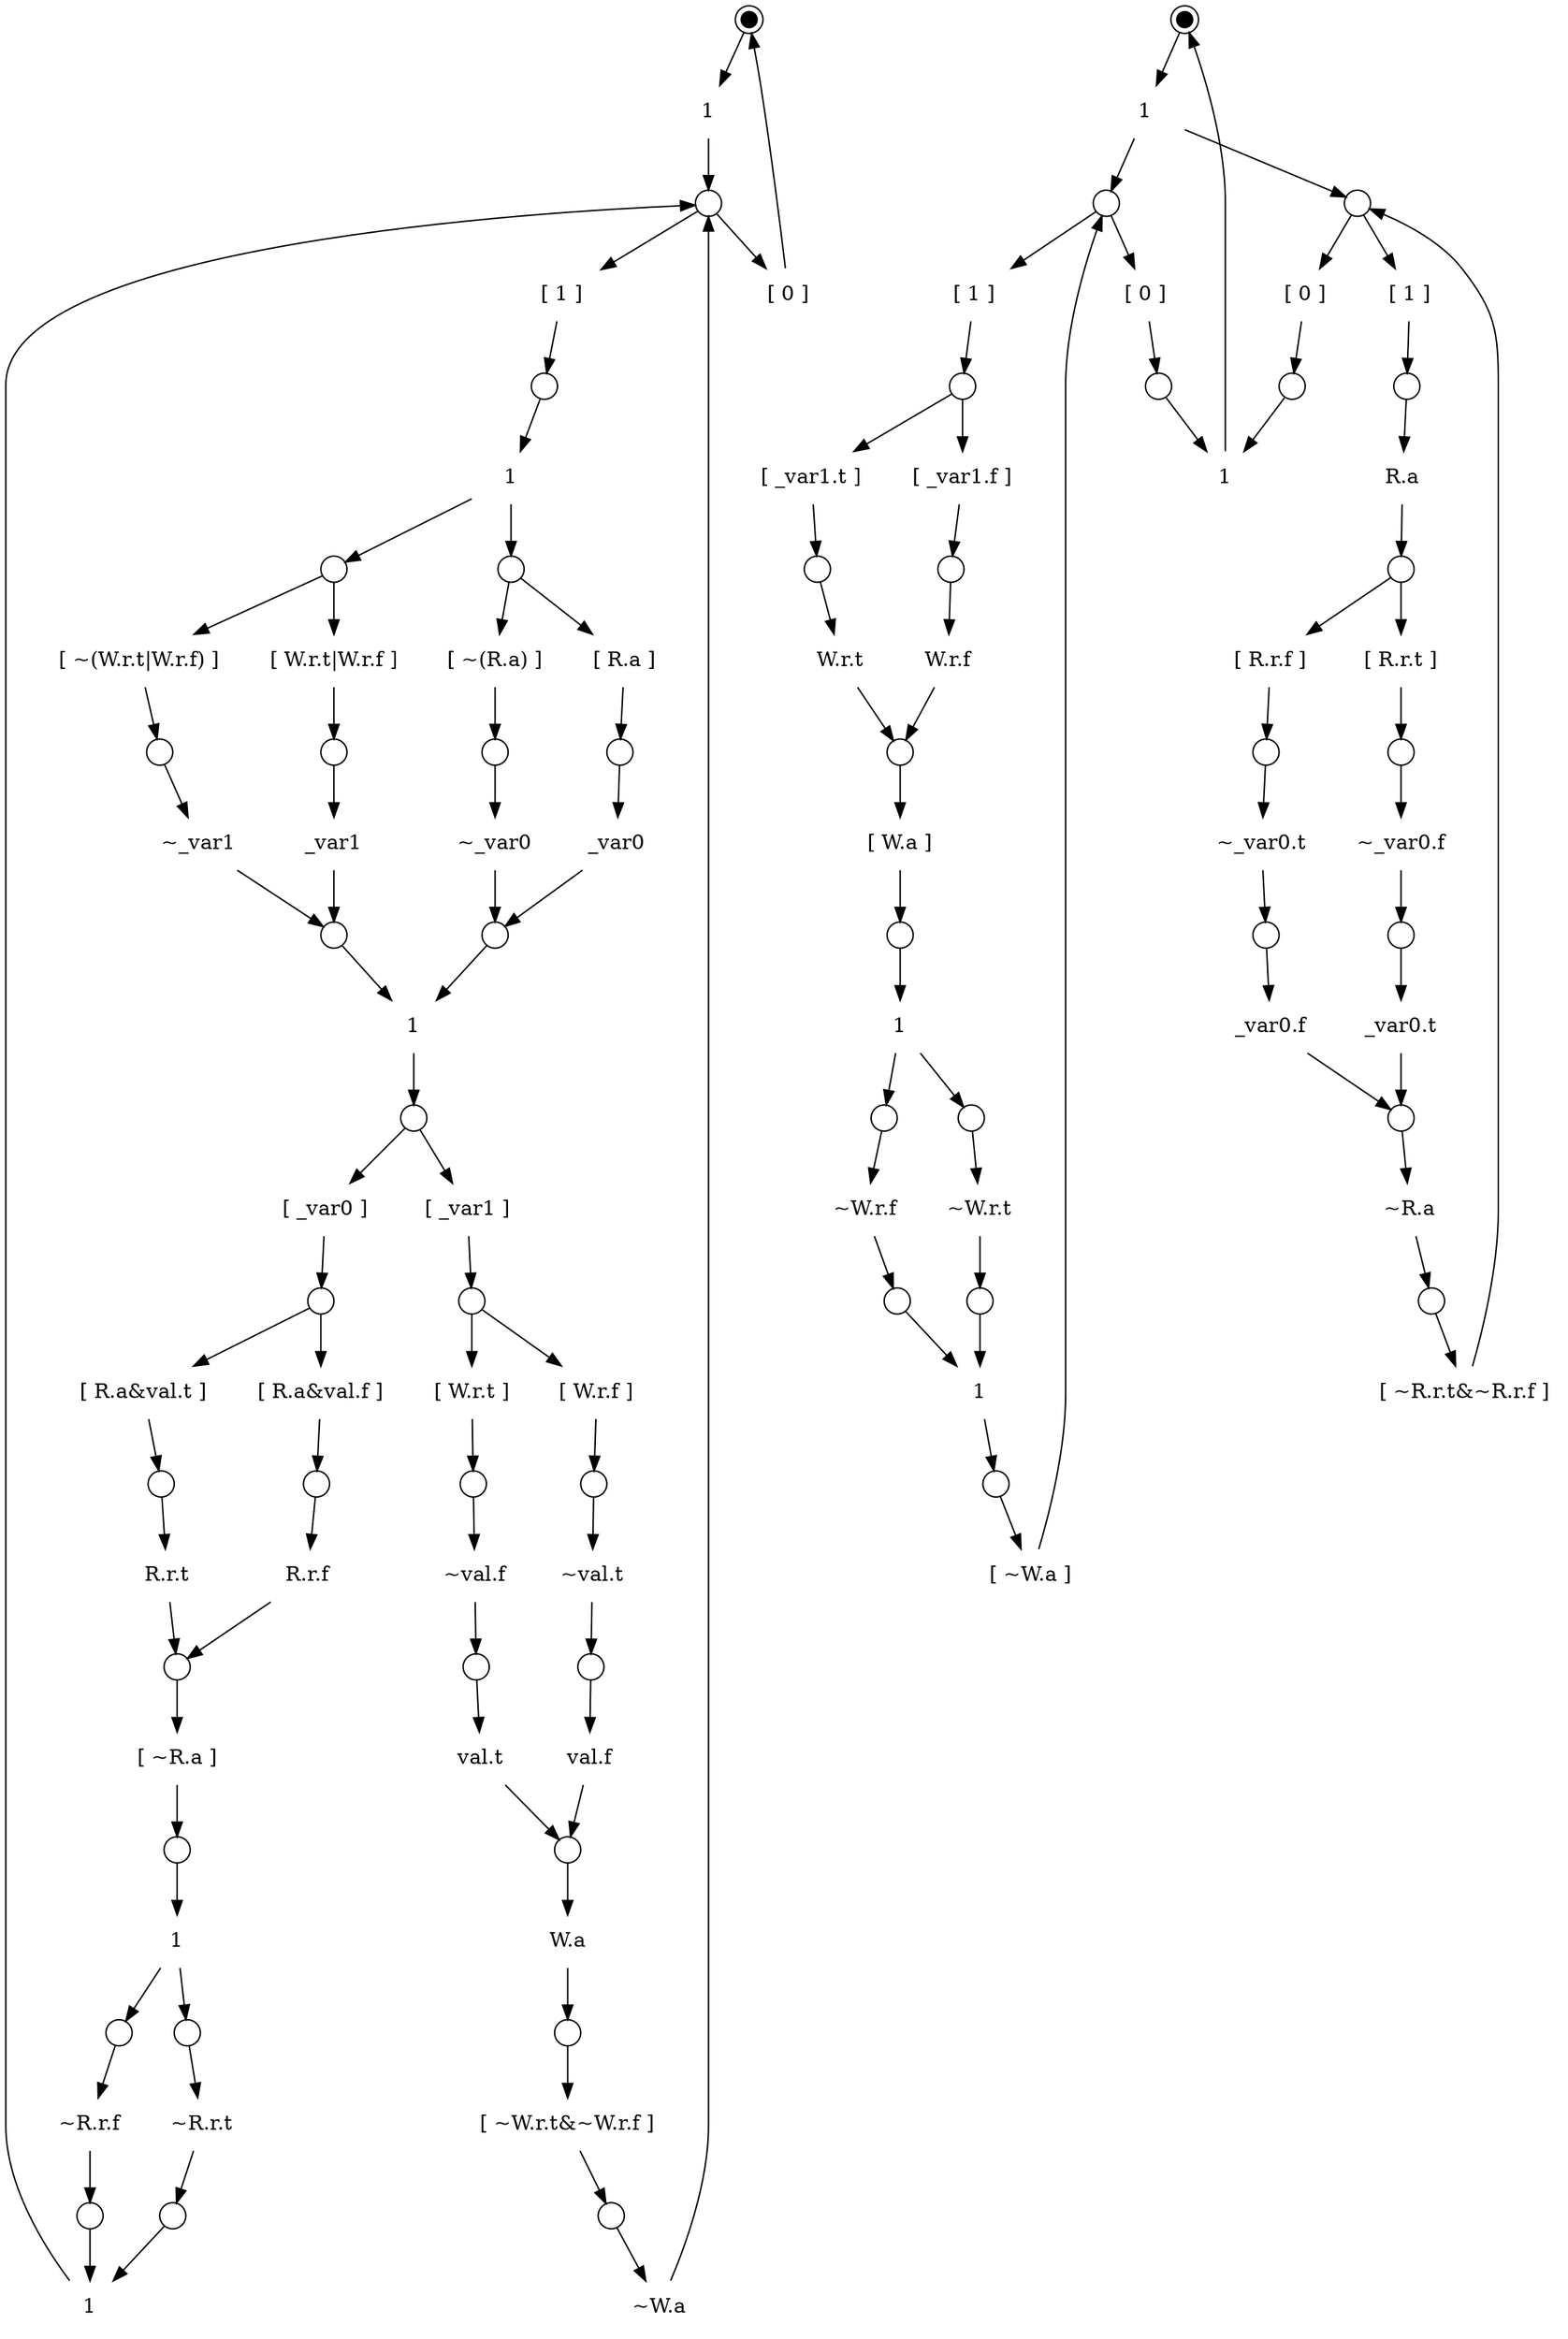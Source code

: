 digraph model
{
	subgraph reg1b
	{
		graph["label"="" "variables"="R.r.t,R.r.f,R.a,W.r.t,W.r.f,W.a,val.t,val.f,_var0,_var1" "type"="local" "elaborate"="true" "reset"="~R.r.t&~R.r.f&~R.a&~W.r.t&~W.r.f&~W.a&~val.t&~val.f"];
		S0["shape"="circle" "width"="0.15" "peripheries"="2" "style"="filled" "fillcolor"="#000000" "label"=""];
		T0["shape"="plaintext" "label"="1"];
		S0->T0;
		S1["shape"="circle" "width"="0.25" "label"=""];
		T0->S1;
		T1["shape"="plaintext" "label"="[ 1 ]"];
		S1->T1;
		S2["shape"="circle" "width"="0.25" "label"=""];
		T1->S2;
		T2["shape"="plaintext" "label"="1"];
		S2->T2;
		S3["shape"="circle" "width"="0.25" "label"=""];
		T2->S3;
		T3["shape"="plaintext" "label"="[ R.a ]"];
		S3->T3;
		S4["shape"="circle" "width"="0.25" "label"=""];
		T3->S4;
		T4["shape"="plaintext" "label"="_var0"];
		S4->T4;
		T5["shape"="plaintext" "label"="[ ~(R.a) ]"];
		S3->T5;
		S5["shape"="circle" "width"="0.25" "label"=""];
		T5->S5;
		T6["shape"="plaintext" "label"="~_var0"];
		S5->T6;
		S6["shape"="circle" "width"="0.25" "label"=""];
		T4->S6;
		T6->S6;
		S7["shape"="circle" "width"="0.25" "label"=""];
		T2->S7;
		T7["shape"="plaintext" "label"="[ W.r.t|W.r.f ]"];
		S7->T7;
		S8["shape"="circle" "width"="0.25" "label"=""];
		T7->S8;
		T8["shape"="plaintext" "label"="_var1"];
		S8->T8;
		T9["shape"="plaintext" "label"="[ ~(W.r.t|W.r.f) ]"];
		S7->T9;
		S9["shape"="circle" "width"="0.25" "label"=""];
		T9->S9;
		T10["shape"="plaintext" "label"="~_var1"];
		S9->T10;
		S10["shape"="circle" "width"="0.25" "label"=""];
		T8->S10;
		T10->S10;
		T11["shape"="plaintext" "label"="1"];
		S6->T11;
		S10->T11;
		S11["shape"="circle" "width"="0.25" "label"=""];
		T11->S11;
		T12["shape"="plaintext" "label"="[ _var0 ]"];
		S11->T12;
		S12["shape"="circle" "width"="0.25" "label"=""];
		T12->S12;
		T13["shape"="plaintext" "label"="[ R.a&val.t ]"];
		S12->T13;
		S13["shape"="circle" "width"="0.25" "label"=""];
		T13->S13;
		T14["shape"="plaintext" "label"="R.r.t"];
		S13->T14;
		T15["shape"="plaintext" "label"="[ R.a&val.f ]"];
		S12->T15;
		S14["shape"="circle" "width"="0.25" "label"=""];
		T15->S14;
		T16["shape"="plaintext" "label"="R.r.f"];
		S14->T16;
		S15["shape"="circle" "width"="0.25" "label"=""];
		T14->S15;
		T16->S15;
		T17["shape"="plaintext" "label"="[ ~R.a ]"];
		S15->T17;
		S16["shape"="circle" "width"="0.25" "label"=""];
		T17->S16;
		T18["shape"="plaintext" "label"="1"];
		S16->T18;
		S17["shape"="circle" "width"="0.25" "label"=""];
		T18->S17;
		T19["shape"="plaintext" "label"="~R.r.t"];
		S17->T19;
		S18["shape"="circle" "width"="0.25" "label"=""];
		T19->S18;
		S19["shape"="circle" "width"="0.25" "label"=""];
		T18->S19;
		T20["shape"="plaintext" "label"="~R.r.f"];
		S19->T20;
		S20["shape"="circle" "width"="0.25" "label"=""];
		T20->S20;
		T21["shape"="plaintext" "label"="1"];
		S18->T21;
		S20->T21;
		T22["shape"="plaintext" "label"="[ _var1 ]"];
		S11->T22;
		S21["shape"="circle" "width"="0.25" "label"=""];
		T22->S21;
		T23["shape"="plaintext" "label"="[ W.r.t ]"];
		S21->T23;
		S22["shape"="circle" "width"="0.25" "label"=""];
		T23->S22;
		T24["shape"="plaintext" "label"="~val.f"];
		S22->T24;
		S23["shape"="circle" "width"="0.25" "label"=""];
		T24->S23;
		T25["shape"="plaintext" "label"="val.t"];
		S23->T25;
		T26["shape"="plaintext" "label"="[ W.r.f ]"];
		S21->T26;
		S24["shape"="circle" "width"="0.25" "label"=""];
		T26->S24;
		T27["shape"="plaintext" "label"="~val.t"];
		S24->T27;
		S25["shape"="circle" "width"="0.25" "label"=""];
		T27->S25;
		T28["shape"="plaintext" "label"="val.f"];
		S25->T28;
		S26["shape"="circle" "width"="0.25" "label"=""];
		T25->S26;
		T28->S26;
		T29["shape"="plaintext" "label"="W.a"];
		S26->T29;
		S27["shape"="circle" "width"="0.25" "label"=""];
		T29->S27;
		T30["shape"="plaintext" "label"="[ ~W.r.t&~W.r.f ]"];
		S27->T30;
		S28["shape"="circle" "width"="0.25" "label"=""];
		T30->S28;
		T31["shape"="plaintext" "label"="~W.a"];
		S28->T31;
		T21->S1;
		T31->S1;
		T32["shape"="plaintext" "label"="[ 0 ]"];
		S1->T32;
		T32->S0;
	}
	subgraph environment
	{
		graph["label"="" "variables"="R.r.t,R.r.f,R.a,W.r.t,W.r.f,W.a,_var0.t,_var0.f,_var1.t,_var1.f" "type"="remote" "elaborate"="false" "reset"="~R.r.t&~R.r.f&~R.a&~W.r.t&~W.r.f&~W.a&~_var0.t&~_var0.f&~_var1.t&~_var1.f"];
		S29["shape"="circle" "width"="0.15" "peripheries"="2" "style"="filled" "fillcolor"="#000000" "label"=""];
		T33["shape"="plaintext" "label"="1"];
		S29->T33;
		S30["shape"="circle" "width"="0.25" "label"=""];
		T33->S30;
		T34["shape"="plaintext" "label"="[ 1 ]"];
		S30->T34;
		S31["shape"="circle" "width"="0.25" "label"=""];
		T34->S31;
		T35["shape"="plaintext" "label"="R.a"];
		S31->T35;
		S32["shape"="circle" "width"="0.25" "label"=""];
		T35->S32;
		T36["shape"="plaintext" "label"="[ R.r.t ]"];
		S32->T36;
		S33["shape"="circle" "width"="0.25" "label"=""];
		T36->S33;
		T37["shape"="plaintext" "label"="~_var0.f"];
		S33->T37;
		S34["shape"="circle" "width"="0.25" "label"=""];
		T37->S34;
		T38["shape"="plaintext" "label"="_var0.t"];
		S34->T38;
		T39["shape"="plaintext" "label"="[ R.r.f ]"];
		S32->T39;
		S35["shape"="circle" "width"="0.25" "label"=""];
		T39->S35;
		T40["shape"="plaintext" "label"="~_var0.t"];
		S35->T40;
		S36["shape"="circle" "width"="0.25" "label"=""];
		T40->S36;
		T41["shape"="plaintext" "label"="_var0.f"];
		S36->T41;
		S37["shape"="circle" "width"="0.25" "label"=""];
		T38->S37;
		T41->S37;
		T42["shape"="plaintext" "label"="~R.a"];
		S37->T42;
		S38["shape"="circle" "width"="0.25" "label"=""];
		T42->S38;
		T43["shape"="plaintext" "label"="[ ~R.r.t&~R.r.f ]"];
		S38->T43;
		T43->S30;
		T44["shape"="plaintext" "label"="[ 0 ]"];
		S30->T44;
		S39["shape"="circle" "width"="0.25" "label"=""];
		T44->S39;
		S40["shape"="circle" "width"="0.25" "label"=""];
		T33->S40;
		T45["shape"="plaintext" "label"="[ 1 ]"];
		S40->T45;
		S41["shape"="circle" "width"="0.25" "label"=""];
		T45->S41;
		T46["shape"="plaintext" "label"="[ _var1.t ]"];
		S41->T46;
		S42["shape"="circle" "width"="0.25" "label"=""];
		T46->S42;
		T47["shape"="plaintext" "label"="W.r.t"];
		S42->T47;
		T48["shape"="plaintext" "label"="[ _var1.f ]"];
		S41->T48;
		S43["shape"="circle" "width"="0.25" "label"=""];
		T48->S43;
		T49["shape"="plaintext" "label"="W.r.f"];
		S43->T49;
		S44["shape"="circle" "width"="0.25" "label"=""];
		T47->S44;
		T49->S44;
		T50["shape"="plaintext" "label"="[ W.a ]"];
		S44->T50;
		S45["shape"="circle" "width"="0.25" "label"=""];
		T50->S45;
		T51["shape"="plaintext" "label"="1"];
		S45->T51;
		S46["shape"="circle" "width"="0.25" "label"=""];
		T51->S46;
		T52["shape"="plaintext" "label"="~W.r.t"];
		S46->T52;
		S47["shape"="circle" "width"="0.25" "label"=""];
		T52->S47;
		S48["shape"="circle" "width"="0.25" "label"=""];
		T51->S48;
		T53["shape"="plaintext" "label"="~W.r.f"];
		S48->T53;
		S49["shape"="circle" "width"="0.25" "label"=""];
		T53->S49;
		T54["shape"="plaintext" "label"="1"];
		S47->T54;
		S49->T54;
		S50["shape"="circle" "width"="0.25" "label"=""];
		T54->S50;
		T55["shape"="plaintext" "label"="[ ~W.a ]"];
		S50->T55;
		T55->S40;
		T56["shape"="plaintext" "label"="[ 0 ]"];
		S40->T56;
		S51["shape"="circle" "width"="0.25" "label"=""];
		T56->S51;
		T57["shape"="plaintext" "label"="1"];
		S39->T57;
		S51->T57;
		T57->S29;
	}
}
